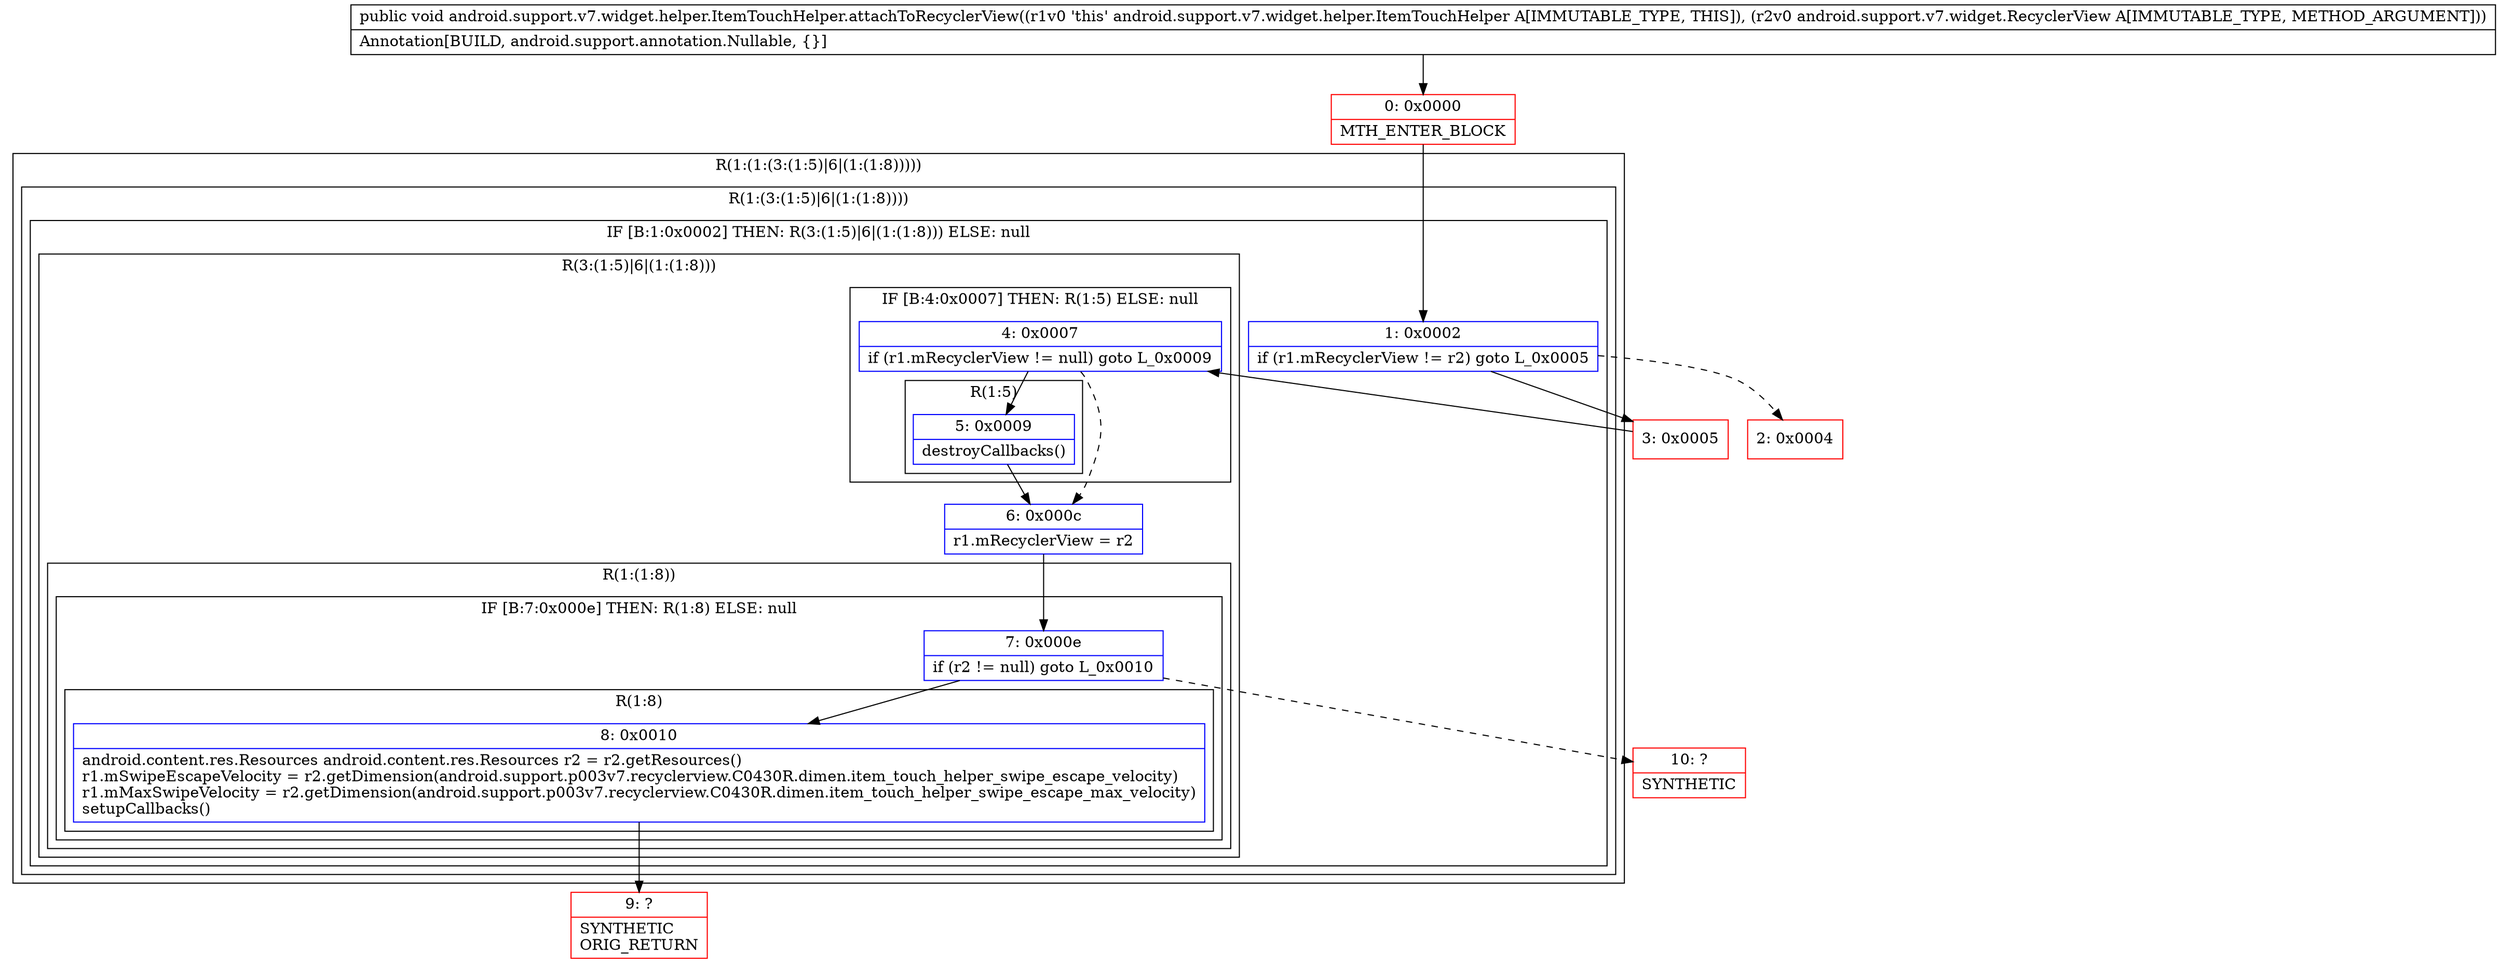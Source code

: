 digraph "CFG forandroid.support.v7.widget.helper.ItemTouchHelper.attachToRecyclerView(Landroid\/support\/v7\/widget\/RecyclerView;)V" {
subgraph cluster_Region_1225397796 {
label = "R(1:(1:(3:(1:5)|6|(1:(1:8)))))";
node [shape=record,color=blue];
subgraph cluster_Region_1763547711 {
label = "R(1:(3:(1:5)|6|(1:(1:8))))";
node [shape=record,color=blue];
subgraph cluster_IfRegion_1822992330 {
label = "IF [B:1:0x0002] THEN: R(3:(1:5)|6|(1:(1:8))) ELSE: null";
node [shape=record,color=blue];
Node_1 [shape=record,label="{1\:\ 0x0002|if (r1.mRecyclerView != r2) goto L_0x0005\l}"];
subgraph cluster_Region_1931986665 {
label = "R(3:(1:5)|6|(1:(1:8)))";
node [shape=record,color=blue];
subgraph cluster_IfRegion_1787119007 {
label = "IF [B:4:0x0007] THEN: R(1:5) ELSE: null";
node [shape=record,color=blue];
Node_4 [shape=record,label="{4\:\ 0x0007|if (r1.mRecyclerView != null) goto L_0x0009\l}"];
subgraph cluster_Region_1867310738 {
label = "R(1:5)";
node [shape=record,color=blue];
Node_5 [shape=record,label="{5\:\ 0x0009|destroyCallbacks()\l}"];
}
}
Node_6 [shape=record,label="{6\:\ 0x000c|r1.mRecyclerView = r2\l}"];
subgraph cluster_Region_1181977158 {
label = "R(1:(1:8))";
node [shape=record,color=blue];
subgraph cluster_IfRegion_187567343 {
label = "IF [B:7:0x000e] THEN: R(1:8) ELSE: null";
node [shape=record,color=blue];
Node_7 [shape=record,label="{7\:\ 0x000e|if (r2 != null) goto L_0x0010\l}"];
subgraph cluster_Region_1237238853 {
label = "R(1:8)";
node [shape=record,color=blue];
Node_8 [shape=record,label="{8\:\ 0x0010|android.content.res.Resources android.content.res.Resources r2 = r2.getResources()\lr1.mSwipeEscapeVelocity = r2.getDimension(android.support.p003v7.recyclerview.C0430R.dimen.item_touch_helper_swipe_escape_velocity)\lr1.mMaxSwipeVelocity = r2.getDimension(android.support.p003v7.recyclerview.C0430R.dimen.item_touch_helper_swipe_escape_max_velocity)\lsetupCallbacks()\l}"];
}
}
}
}
}
}
}
Node_0 [shape=record,color=red,label="{0\:\ 0x0000|MTH_ENTER_BLOCK\l}"];
Node_2 [shape=record,color=red,label="{2\:\ 0x0004}"];
Node_3 [shape=record,color=red,label="{3\:\ 0x0005}"];
Node_9 [shape=record,color=red,label="{9\:\ ?|SYNTHETIC\lORIG_RETURN\l}"];
Node_10 [shape=record,color=red,label="{10\:\ ?|SYNTHETIC\l}"];
MethodNode[shape=record,label="{public void android.support.v7.widget.helper.ItemTouchHelper.attachToRecyclerView((r1v0 'this' android.support.v7.widget.helper.ItemTouchHelper A[IMMUTABLE_TYPE, THIS]), (r2v0 android.support.v7.widget.RecyclerView A[IMMUTABLE_TYPE, METHOD_ARGUMENT]))  | Annotation[BUILD, android.support.annotation.Nullable, \{\}]\l}"];
MethodNode -> Node_0;
Node_1 -> Node_2[style=dashed];
Node_1 -> Node_3;
Node_4 -> Node_5;
Node_4 -> Node_6[style=dashed];
Node_5 -> Node_6;
Node_6 -> Node_7;
Node_7 -> Node_8;
Node_7 -> Node_10[style=dashed];
Node_8 -> Node_9;
Node_0 -> Node_1;
Node_3 -> Node_4;
}


